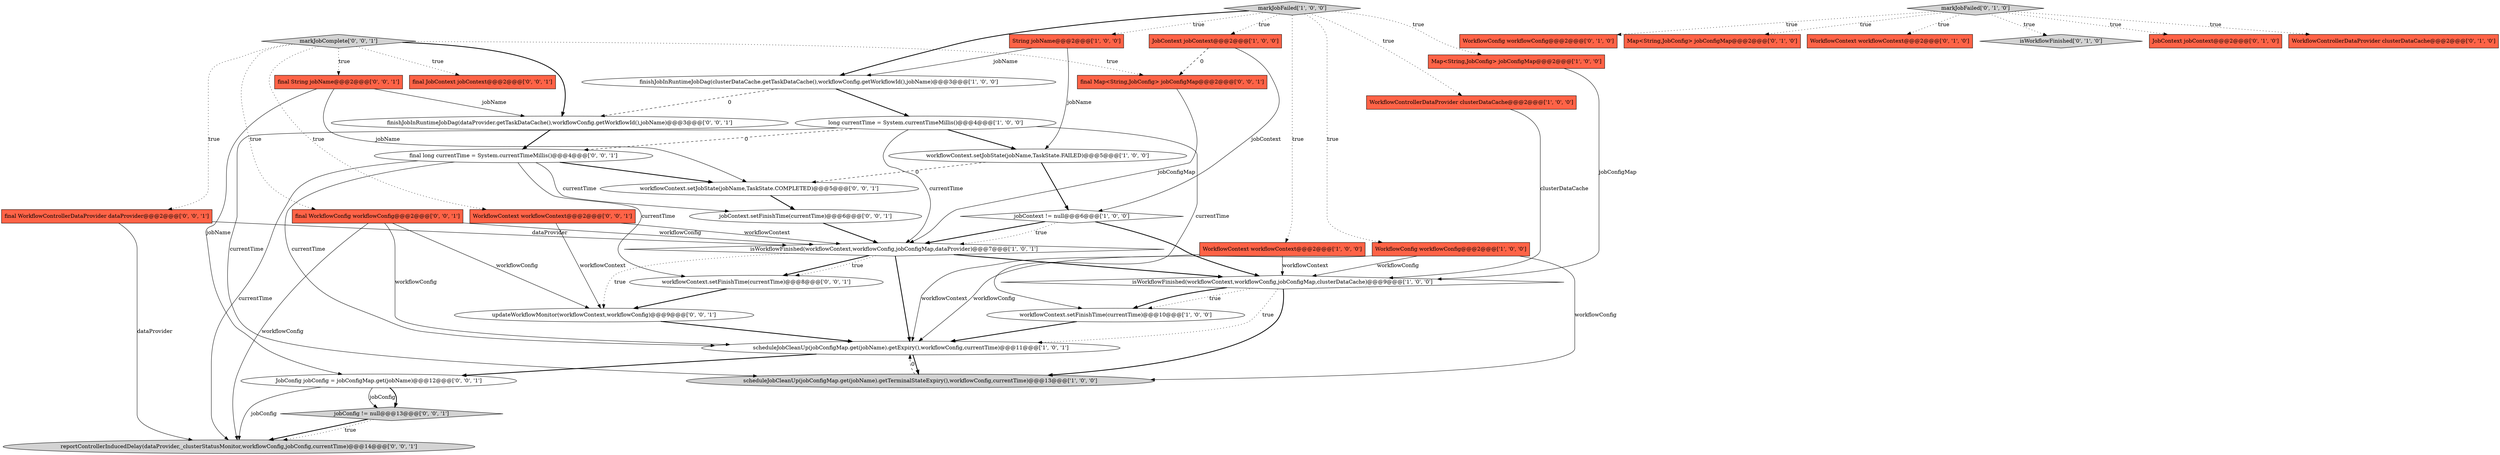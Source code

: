 digraph {
33 [style = filled, label = "final long currentTime = System.currentTimeMillis()@@@4@@@['0', '0', '1']", fillcolor = white, shape = ellipse image = "AAA0AAABBB3BBB"];
0 [style = filled, label = "WorkflowConfig workflowConfig@@@2@@@['1', '0', '0']", fillcolor = tomato, shape = box image = "AAA0AAABBB1BBB"];
2 [style = filled, label = "isWorkflowFinished(workflowContext,workflowConfig,jobConfigMap,clusterDataCache)@@@9@@@['1', '0', '0']", fillcolor = white, shape = diamond image = "AAA0AAABBB1BBB"];
14 [style = filled, label = "long currentTime = System.currentTimeMillis()@@@4@@@['1', '0', '0']", fillcolor = white, shape = ellipse image = "AAA0AAABBB1BBB"];
18 [style = filled, label = "markJobFailed['0', '1', '0']", fillcolor = lightgray, shape = diamond image = "AAA0AAABBB2BBB"];
13 [style = filled, label = "Map<String,JobConfig> jobConfigMap@@@2@@@['1', '0', '0']", fillcolor = tomato, shape = box image = "AAA0AAABBB1BBB"];
29 [style = filled, label = "markJobComplete['0', '0', '1']", fillcolor = lightgray, shape = diamond image = "AAA0AAABBB3BBB"];
8 [style = filled, label = "WorkflowContext workflowContext@@@2@@@['1', '0', '0']", fillcolor = tomato, shape = box image = "AAA0AAABBB1BBB"];
22 [style = filled, label = "WorkflowConfig workflowConfig@@@2@@@['0', '1', '0']", fillcolor = tomato, shape = box image = "AAA0AAABBB2BBB"];
10 [style = filled, label = "markJobFailed['1', '0', '0']", fillcolor = lightgray, shape = diamond image = "AAA0AAABBB1BBB"];
19 [style = filled, label = "Map<String,JobConfig> jobConfigMap@@@2@@@['0', '1', '0']", fillcolor = tomato, shape = box image = "AAA0AAABBB2BBB"];
16 [style = filled, label = "WorkflowContext workflowContext@@@2@@@['0', '1', '0']", fillcolor = tomato, shape = box image = "AAA0AAABBB2BBB"];
28 [style = filled, label = "reportControllerInducedDelay(dataProvider,_clusterStatusMonitor,workflowConfig,jobConfig,currentTime)@@@14@@@['0', '0', '1']", fillcolor = lightgray, shape = ellipse image = "AAA0AAABBB3BBB"];
30 [style = filled, label = "final WorkflowControllerDataProvider dataProvider@@@2@@@['0', '0', '1']", fillcolor = tomato, shape = box image = "AAA0AAABBB3BBB"];
23 [style = filled, label = "final JobContext jobContext@@@2@@@['0', '0', '1']", fillcolor = tomato, shape = box image = "AAA0AAABBB3BBB"];
36 [style = filled, label = "finishJobInRuntimeJobDag(dataProvider.getTaskDataCache(),workflowConfig.getWorkflowId(),jobName)@@@3@@@['0', '0', '1']", fillcolor = white, shape = ellipse image = "AAA0AAABBB3BBB"];
15 [style = filled, label = "JobContext jobContext@@@2@@@['1', '0', '0']", fillcolor = tomato, shape = box image = "AAA0AAABBB1BBB"];
21 [style = filled, label = "isWorkflowFinished['0', '1', '0']", fillcolor = lightgray, shape = diamond image = "AAA0AAABBB2BBB"];
3 [style = filled, label = "scheduleJobCleanUp(jobConfigMap.get(jobName).getExpiry(),workflowConfig,currentTime)@@@11@@@['1', '0', '1']", fillcolor = white, shape = ellipse image = "AAA0AAABBB1BBB"];
5 [style = filled, label = "workflowContext.setJobState(jobName,TaskState.FAILED)@@@5@@@['1', '0', '0']", fillcolor = white, shape = ellipse image = "AAA0AAABBB1BBB"];
4 [style = filled, label = "WorkflowControllerDataProvider clusterDataCache@@@2@@@['1', '0', '0']", fillcolor = tomato, shape = box image = "AAA0AAABBB1BBB"];
20 [style = filled, label = "JobContext jobContext@@@2@@@['0', '1', '0']", fillcolor = tomato, shape = box image = "AAA0AAABBB2BBB"];
24 [style = filled, label = "final String jobName@@@2@@@['0', '0', '1']", fillcolor = tomato, shape = box image = "AAA0AAABBB3BBB"];
31 [style = filled, label = "workflowContext.setJobState(jobName,TaskState.COMPLETED)@@@5@@@['0', '0', '1']", fillcolor = white, shape = ellipse image = "AAA0AAABBB3BBB"];
7 [style = filled, label = "String jobName@@@2@@@['1', '0', '0']", fillcolor = tomato, shape = box image = "AAA0AAABBB1BBB"];
6 [style = filled, label = "jobContext != null@@@6@@@['1', '0', '0']", fillcolor = white, shape = diamond image = "AAA0AAABBB1BBB"];
32 [style = filled, label = "JobConfig jobConfig = jobConfigMap.get(jobName)@@@12@@@['0', '0', '1']", fillcolor = white, shape = ellipse image = "AAA0AAABBB3BBB"];
12 [style = filled, label = "workflowContext.setFinishTime(currentTime)@@@10@@@['1', '0', '0']", fillcolor = white, shape = ellipse image = "AAA0AAABBB1BBB"];
27 [style = filled, label = "jobConfig != null@@@13@@@['0', '0', '1']", fillcolor = lightgray, shape = diamond image = "AAA0AAABBB3BBB"];
37 [style = filled, label = "workflowContext.setFinishTime(currentTime)@@@8@@@['0', '0', '1']", fillcolor = white, shape = ellipse image = "AAA0AAABBB3BBB"];
9 [style = filled, label = "scheduleJobCleanUp(jobConfigMap.get(jobName).getTerminalStateExpiry(),workflowConfig,currentTime)@@@13@@@['1', '0', '0']", fillcolor = lightgray, shape = ellipse image = "AAA0AAABBB1BBB"];
34 [style = filled, label = "final Map<String,JobConfig> jobConfigMap@@@2@@@['0', '0', '1']", fillcolor = tomato, shape = box image = "AAA0AAABBB3BBB"];
17 [style = filled, label = "WorkflowControllerDataProvider clusterDataCache@@@2@@@['0', '1', '0']", fillcolor = tomato, shape = box image = "AAA0AAABBB2BBB"];
11 [style = filled, label = "finishJobInRuntimeJobDag(clusterDataCache.getTaskDataCache(),workflowConfig.getWorkflowId(),jobName)@@@3@@@['1', '0', '0']", fillcolor = white, shape = ellipse image = "AAA0AAABBB1BBB"];
1 [style = filled, label = "isWorkflowFinished(workflowContext,workflowConfig,jobConfigMap,dataProvider)@@@7@@@['1', '0', '1']", fillcolor = white, shape = diamond image = "AAA0AAABBB1BBB"];
25 [style = filled, label = "final WorkflowConfig workflowConfig@@@2@@@['0', '0', '1']", fillcolor = tomato, shape = box image = "AAA0AAABBB3BBB"];
35 [style = filled, label = "jobContext.setFinishTime(currentTime)@@@6@@@['0', '0', '1']", fillcolor = white, shape = ellipse image = "AAA0AAABBB3BBB"];
26 [style = filled, label = "WorkflowContext workflowContext@@@2@@@['0', '0', '1']", fillcolor = tomato, shape = box image = "AAA0AAABBB3BBB"];
38 [style = filled, label = "updateWorkflowMonitor(workflowContext,workflowConfig)@@@9@@@['0', '0', '1']", fillcolor = white, shape = ellipse image = "AAA0AAABBB3BBB"];
14->5 [style = bold, label=""];
30->28 [style = solid, label="dataProvider"];
29->24 [style = dotted, label="true"];
9->3 [style = dashed, label="0"];
18->20 [style = dotted, label="true"];
10->13 [style = dotted, label="true"];
2->3 [style = dotted, label="true"];
0->2 [style = solid, label="workflowConfig"];
24->36 [style = solid, label="jobName"];
25->38 [style = solid, label="workflowConfig"];
33->31 [style = bold, label=""];
14->33 [style = dashed, label="0"];
0->9 [style = solid, label="workflowConfig"];
29->23 [style = dotted, label="true"];
15->6 [style = solid, label="jobContext"];
13->2 [style = solid, label="jobConfigMap"];
25->1 [style = solid, label="workflowConfig"];
25->28 [style = solid, label="workflowConfig"];
7->5 [style = solid, label="jobName"];
8->2 [style = solid, label="workflowContext"];
32->27 [style = solid, label="jobConfig"];
27->28 [style = bold, label=""];
6->1 [style = dotted, label="true"];
32->27 [style = bold, label=""];
25->3 [style = solid, label="workflowConfig"];
11->36 [style = dashed, label="0"];
10->11 [style = bold, label=""];
29->26 [style = dotted, label="true"];
10->0 [style = dotted, label="true"];
10->7 [style = dotted, label="true"];
29->36 [style = bold, label=""];
14->12 [style = solid, label="currentTime"];
3->32 [style = bold, label=""];
5->31 [style = dashed, label="0"];
7->11 [style = solid, label="jobName"];
11->14 [style = bold, label=""];
6->2 [style = bold, label=""];
1->37 [style = bold, label=""];
35->1 [style = bold, label=""];
14->1 [style = solid, label="currentTime"];
24->31 [style = solid, label="jobName"];
29->34 [style = dotted, label="true"];
18->16 [style = dotted, label="true"];
31->35 [style = bold, label=""];
33->35 [style = solid, label="currentTime"];
2->9 [style = bold, label=""];
37->38 [style = bold, label=""];
1->3 [style = bold, label=""];
38->3 [style = bold, label=""];
18->21 [style = dotted, label="true"];
18->17 [style = dotted, label="true"];
1->38 [style = dotted, label="true"];
2->12 [style = bold, label=""];
10->4 [style = dotted, label="true"];
10->8 [style = dotted, label="true"];
12->3 [style = bold, label=""];
24->32 [style = solid, label="jobName"];
14->9 [style = solid, label="currentTime"];
3->9 [style = bold, label=""];
29->30 [style = dotted, label="true"];
26->1 [style = solid, label="workflowContext"];
26->38 [style = solid, label="workflowContext"];
2->12 [style = dotted, label="true"];
18->19 [style = dotted, label="true"];
36->33 [style = bold, label=""];
33->37 [style = solid, label="currentTime"];
33->28 [style = solid, label="currentTime"];
4->2 [style = solid, label="clusterDataCache"];
32->28 [style = solid, label="jobConfig"];
29->25 [style = dotted, label="true"];
10->15 [style = dotted, label="true"];
1->37 [style = dotted, label="true"];
5->6 [style = bold, label=""];
27->28 [style = dotted, label="true"];
6->1 [style = bold, label=""];
18->22 [style = dotted, label="true"];
8->3 [style = solid, label="workflowContext"];
1->2 [style = bold, label=""];
34->1 [style = solid, label="jobConfigMap"];
30->1 [style = solid, label="dataProvider"];
0->3 [style = solid, label="workflowConfig"];
33->3 [style = solid, label="currentTime"];
15->34 [style = dashed, label="0"];
}
